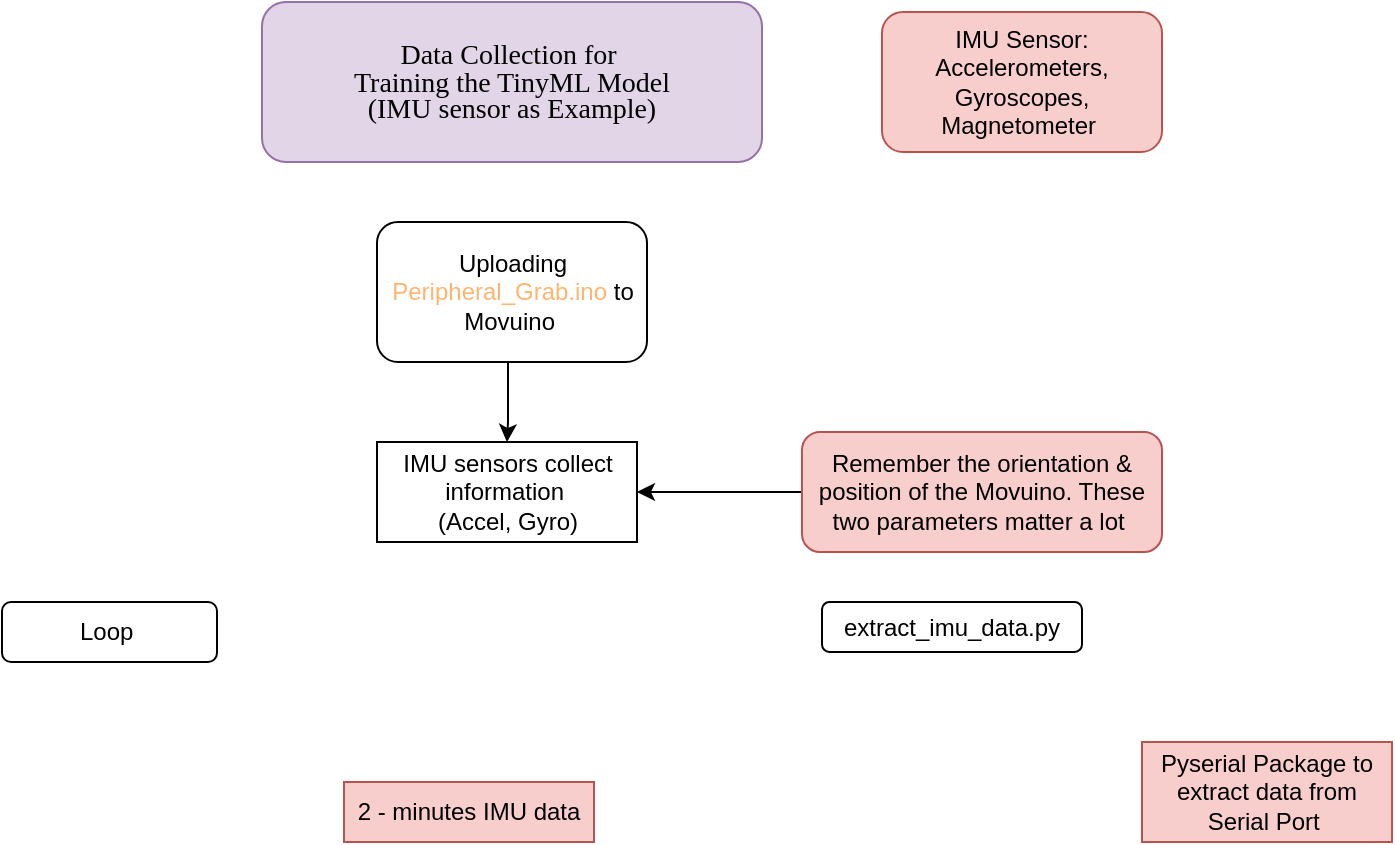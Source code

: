 <mxfile version="14.7.3" type="github">
  <diagram id="C5RBs43oDa-KdzZeNtuy" name="Page-1">
    <mxGraphModel dx="946" dy="614" grid="1" gridSize="10" guides="1" tooltips="1" connect="1" arrows="1" fold="1" page="1" pageScale="1" pageWidth="827" pageHeight="1169" math="0" shadow="0">
      <root>
        <mxCell id="WIyWlLk6GJQsqaUBKTNV-0" />
        <mxCell id="WIyWlLk6GJQsqaUBKTNV-1" parent="WIyWlLk6GJQsqaUBKTNV-0" />
        <mxCell id="l8oqYocbX1GZS1B2UIZt-6" style="edgeStyle=orthogonalEdgeStyle;rounded=0;orthogonalLoop=1;jettySize=auto;html=1;exitX=0.5;exitY=1;exitDx=0;exitDy=0;entryX=0.5;entryY=0;entryDx=0;entryDy=0;" edge="1" parent="WIyWlLk6GJQsqaUBKTNV-1" source="WIyWlLk6GJQsqaUBKTNV-3" target="l8oqYocbX1GZS1B2UIZt-4">
          <mxGeometry relative="1" as="geometry">
            <Array as="points">
              <mxPoint x="433" y="180" />
              <mxPoint x="433" y="210" />
            </Array>
          </mxGeometry>
        </mxCell>
        <mxCell id="WIyWlLk6GJQsqaUBKTNV-3" value="Uploading &lt;font color=&quot;#ffb570&quot;&gt;Peripheral_Grab.ino&lt;/font&gt; to Movuino&amp;nbsp;" style="rounded=1;whiteSpace=wrap;html=1;fontSize=12;glass=0;strokeWidth=1;shadow=0;" parent="WIyWlLk6GJQsqaUBKTNV-1" vertex="1">
          <mxGeometry x="367.5" y="110" width="135" height="70" as="geometry" />
        </mxCell>
        <mxCell id="l8oqYocbX1GZS1B2UIZt-2" value="&lt;blockquote style=&quot;line-height: 90% ; font-size: 14px&quot;&gt;&lt;font style=&quot;font-size: 14px&quot;&gt;&lt;font style=&quot;font-size: 14px&quot; face=&quot;Lucida Console&quot;&gt;Data Collection for&amp;nbsp;&lt;br&gt;&lt;/font&gt;&lt;/font&gt;&lt;font style=&quot;font-size: 14px&quot;&gt;&lt;font style=&quot;font-size: 14px&quot; face=&quot;Lucida Console&quot;&gt;Training the TinyML Model&lt;br&gt;&lt;/font&gt;&lt;/font&gt;&lt;font style=&quot;font-size: 14px&quot;&gt;&lt;font style=&quot;font-size: 14px&quot; face=&quot;Lucida Console&quot;&gt;(IMU sensor as Example)&lt;/font&gt;&lt;/font&gt;&lt;/blockquote&gt;" style="rounded=1;whiteSpace=wrap;html=1;fillColor=#e1d5e7;strokeColor=#9673a6;labelPosition=center;verticalLabelPosition=middle;align=center;verticalAlign=middle;spacing=4;spacingTop=0;spacingLeft=0;" vertex="1" parent="WIyWlLk6GJQsqaUBKTNV-1">
          <mxGeometry x="310" width="250" height="80" as="geometry" />
        </mxCell>
        <mxCell id="l8oqYocbX1GZS1B2UIZt-4" value="IMU sensors collect information&amp;nbsp;&lt;br&gt;(Accel, Gyro)" style="rounded=0;whiteSpace=wrap;html=1;" vertex="1" parent="WIyWlLk6GJQsqaUBKTNV-1">
          <mxGeometry x="367.5" y="220" width="130" height="50" as="geometry" />
        </mxCell>
        <mxCell id="l8oqYocbX1GZS1B2UIZt-12" value="IMU Sensor:&lt;br&gt;Accelerometers,&lt;br&gt;Gyroscopes,&lt;br&gt;Magnetometer&amp;nbsp;" style="rounded=1;whiteSpace=wrap;html=1;fillColor=#f8cecc;strokeColor=#b85450;" vertex="1" parent="WIyWlLk6GJQsqaUBKTNV-1">
          <mxGeometry x="620" y="5" width="140" height="70" as="geometry" />
        </mxCell>
        <mxCell id="l8oqYocbX1GZS1B2UIZt-15" style="edgeStyle=orthogonalEdgeStyle;rounded=0;orthogonalLoop=1;jettySize=auto;html=1;entryX=1;entryY=0.5;entryDx=0;entryDy=0;" edge="1" parent="WIyWlLk6GJQsqaUBKTNV-1" source="l8oqYocbX1GZS1B2UIZt-14" target="l8oqYocbX1GZS1B2UIZt-4">
          <mxGeometry relative="1" as="geometry" />
        </mxCell>
        <mxCell id="l8oqYocbX1GZS1B2UIZt-14" value="Remember the orientation &amp;amp; position of the Movuino. These two parameters matter a lot&amp;nbsp;" style="rounded=1;whiteSpace=wrap;html=1;fillColor=#f8cecc;strokeColor=#b85450;" vertex="1" parent="WIyWlLk6GJQsqaUBKTNV-1">
          <mxGeometry x="580" y="215" width="180" height="60" as="geometry" />
        </mxCell>
        <mxCell id="l8oqYocbX1GZS1B2UIZt-16" value="2 - minutes IMU data" style="rounded=0;whiteSpace=wrap;html=1;fillColor=#f8cecc;strokeColor=#b85450;" vertex="1" parent="WIyWlLk6GJQsqaUBKTNV-1">
          <mxGeometry x="351" y="390" width="125" height="30" as="geometry" />
        </mxCell>
        <mxCell id="l8oqYocbX1GZS1B2UIZt-17" value="Loop&amp;nbsp;" style="rounded=1;whiteSpace=wrap;html=1;" vertex="1" parent="WIyWlLk6GJQsqaUBKTNV-1">
          <mxGeometry x="180" y="300" width="107.5" height="30" as="geometry" />
        </mxCell>
        <mxCell id="l8oqYocbX1GZS1B2UIZt-21" value="extract_imu_data.py" style="rounded=1;whiteSpace=wrap;html=1;" vertex="1" parent="WIyWlLk6GJQsqaUBKTNV-1">
          <mxGeometry x="590" y="300" width="130" height="25" as="geometry" />
        </mxCell>
        <mxCell id="l8oqYocbX1GZS1B2UIZt-22" value="Pyserial Package to extract data from Serial Port&amp;nbsp;" style="rounded=0;whiteSpace=wrap;html=1;fillColor=#f8cecc;strokeColor=#b85450;" vertex="1" parent="WIyWlLk6GJQsqaUBKTNV-1">
          <mxGeometry x="750" y="370" width="125" height="50" as="geometry" />
        </mxCell>
      </root>
    </mxGraphModel>
  </diagram>
</mxfile>
